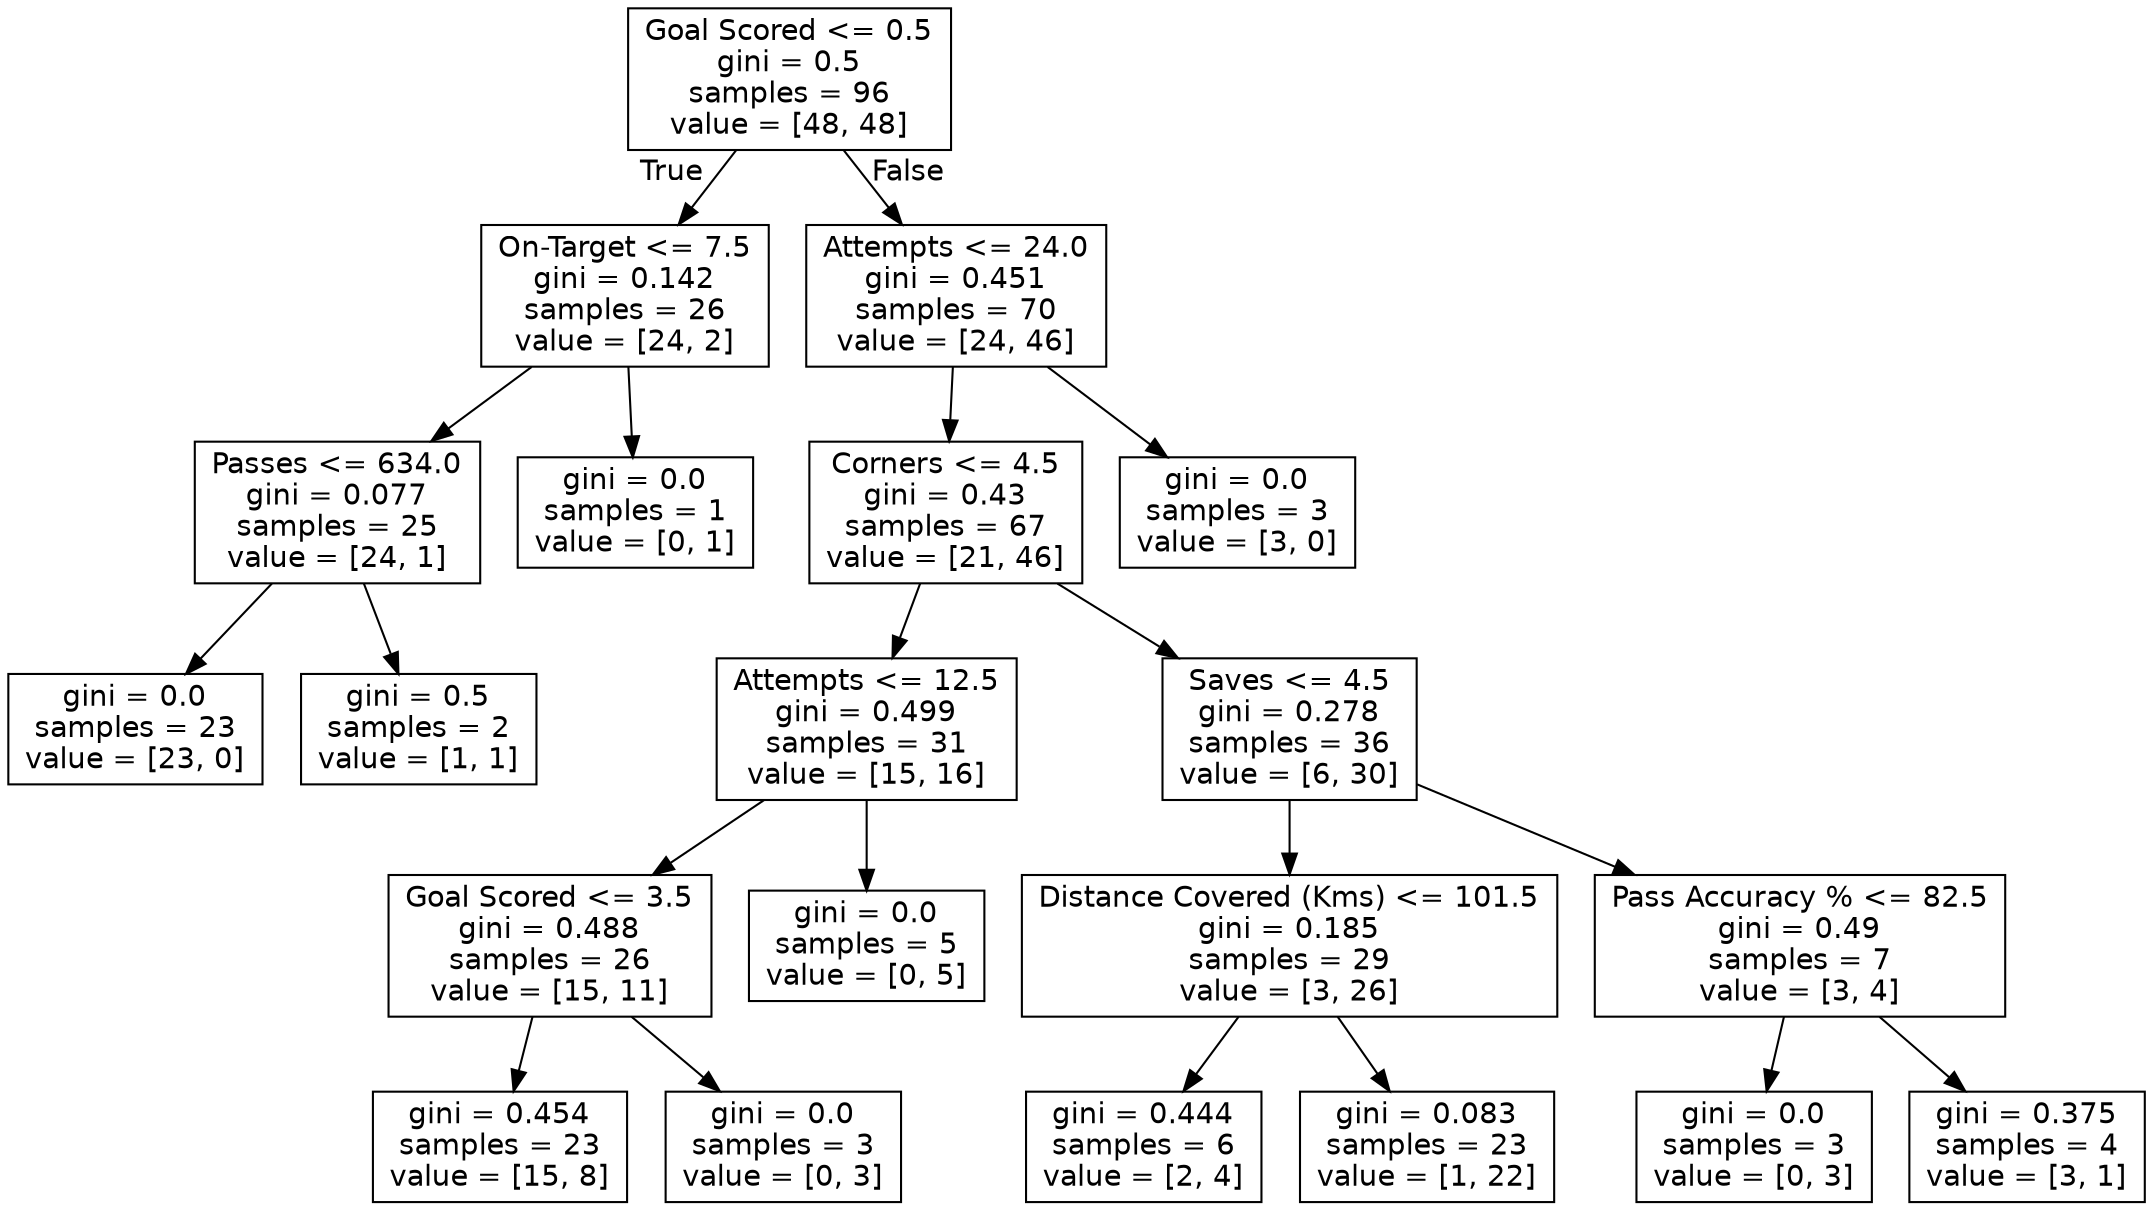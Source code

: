 digraph Tree {
node [shape=box, fontname="helvetica"] ;
edge [fontname="helvetica"] ;
0 [label="Goal Scored <= 0.5\ngini = 0.5\nsamples = 96\nvalue = [48, 48]"] ;
1 [label="On-Target <= 7.5\ngini = 0.142\nsamples = 26\nvalue = [24, 2]"] ;
0 -> 1 [labeldistance=2.5, labelangle=45, headlabel="True"] ;
2 [label="Passes <= 634.0\ngini = 0.077\nsamples = 25\nvalue = [24, 1]"] ;
1 -> 2 ;
3 [label="gini = 0.0\nsamples = 23\nvalue = [23, 0]"] ;
2 -> 3 ;
4 [label="gini = 0.5\nsamples = 2\nvalue = [1, 1]"] ;
2 -> 4 ;
5 [label="gini = 0.0\nsamples = 1\nvalue = [0, 1]"] ;
1 -> 5 ;
6 [label="Attempts <= 24.0\ngini = 0.451\nsamples = 70\nvalue = [24, 46]"] ;
0 -> 6 [labeldistance=2.5, labelangle=-45, headlabel="False"] ;
7 [label="Corners <= 4.5\ngini = 0.43\nsamples = 67\nvalue = [21, 46]"] ;
6 -> 7 ;
8 [label="Attempts <= 12.5\ngini = 0.499\nsamples = 31\nvalue = [15, 16]"] ;
7 -> 8 ;
9 [label="Goal Scored <= 3.5\ngini = 0.488\nsamples = 26\nvalue = [15, 11]"] ;
8 -> 9 ;
10 [label="gini = 0.454\nsamples = 23\nvalue = [15, 8]"] ;
9 -> 10 ;
11 [label="gini = 0.0\nsamples = 3\nvalue = [0, 3]"] ;
9 -> 11 ;
12 [label="gini = 0.0\nsamples = 5\nvalue = [0, 5]"] ;
8 -> 12 ;
13 [label="Saves <= 4.5\ngini = 0.278\nsamples = 36\nvalue = [6, 30]"] ;
7 -> 13 ;
14 [label="Distance Covered (Kms) <= 101.5\ngini = 0.185\nsamples = 29\nvalue = [3, 26]"] ;
13 -> 14 ;
15 [label="gini = 0.444\nsamples = 6\nvalue = [2, 4]"] ;
14 -> 15 ;
16 [label="gini = 0.083\nsamples = 23\nvalue = [1, 22]"] ;
14 -> 16 ;
17 [label="Pass Accuracy % <= 82.5\ngini = 0.49\nsamples = 7\nvalue = [3, 4]"] ;
13 -> 17 ;
18 [label="gini = 0.0\nsamples = 3\nvalue = [0, 3]"] ;
17 -> 18 ;
19 [label="gini = 0.375\nsamples = 4\nvalue = [3, 1]"] ;
17 -> 19 ;
20 [label="gini = 0.0\nsamples = 3\nvalue = [3, 0]"] ;
6 -> 20 ;
}
